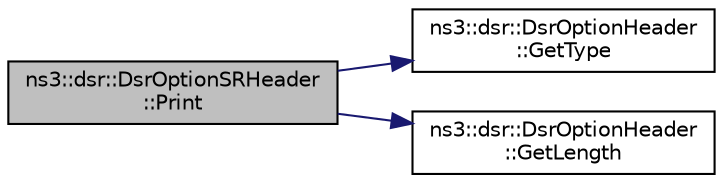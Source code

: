 digraph "ns3::dsr::DsrOptionSRHeader::Print"
{
  edge [fontname="Helvetica",fontsize="10",labelfontname="Helvetica",labelfontsize="10"];
  node [fontname="Helvetica",fontsize="10",shape=record];
  rankdir="LR";
  Node1 [label="ns3::dsr::DsrOptionSRHeader\l::Print",height=0.2,width=0.4,color="black", fillcolor="grey75", style="filled", fontcolor="black"];
  Node1 -> Node2 [color="midnightblue",fontsize="10",style="solid"];
  Node2 [label="ns3::dsr::DsrOptionHeader\l::GetType",height=0.2,width=0.4,color="black", fillcolor="white", style="filled",URL="$da/d3b/classns3_1_1dsr_1_1DsrOptionHeader.html#a1f45f05b6f07be23f84dfd90fca2519f",tooltip="Get the type of the option. "];
  Node1 -> Node3 [color="midnightblue",fontsize="10",style="solid"];
  Node3 [label="ns3::dsr::DsrOptionHeader\l::GetLength",height=0.2,width=0.4,color="black", fillcolor="white", style="filled",URL="$da/d3b/classns3_1_1dsr_1_1DsrOptionHeader.html#a0db5f2db2771d63e9579de6824a1cd5c",tooltip="Get the option length. "];
}
